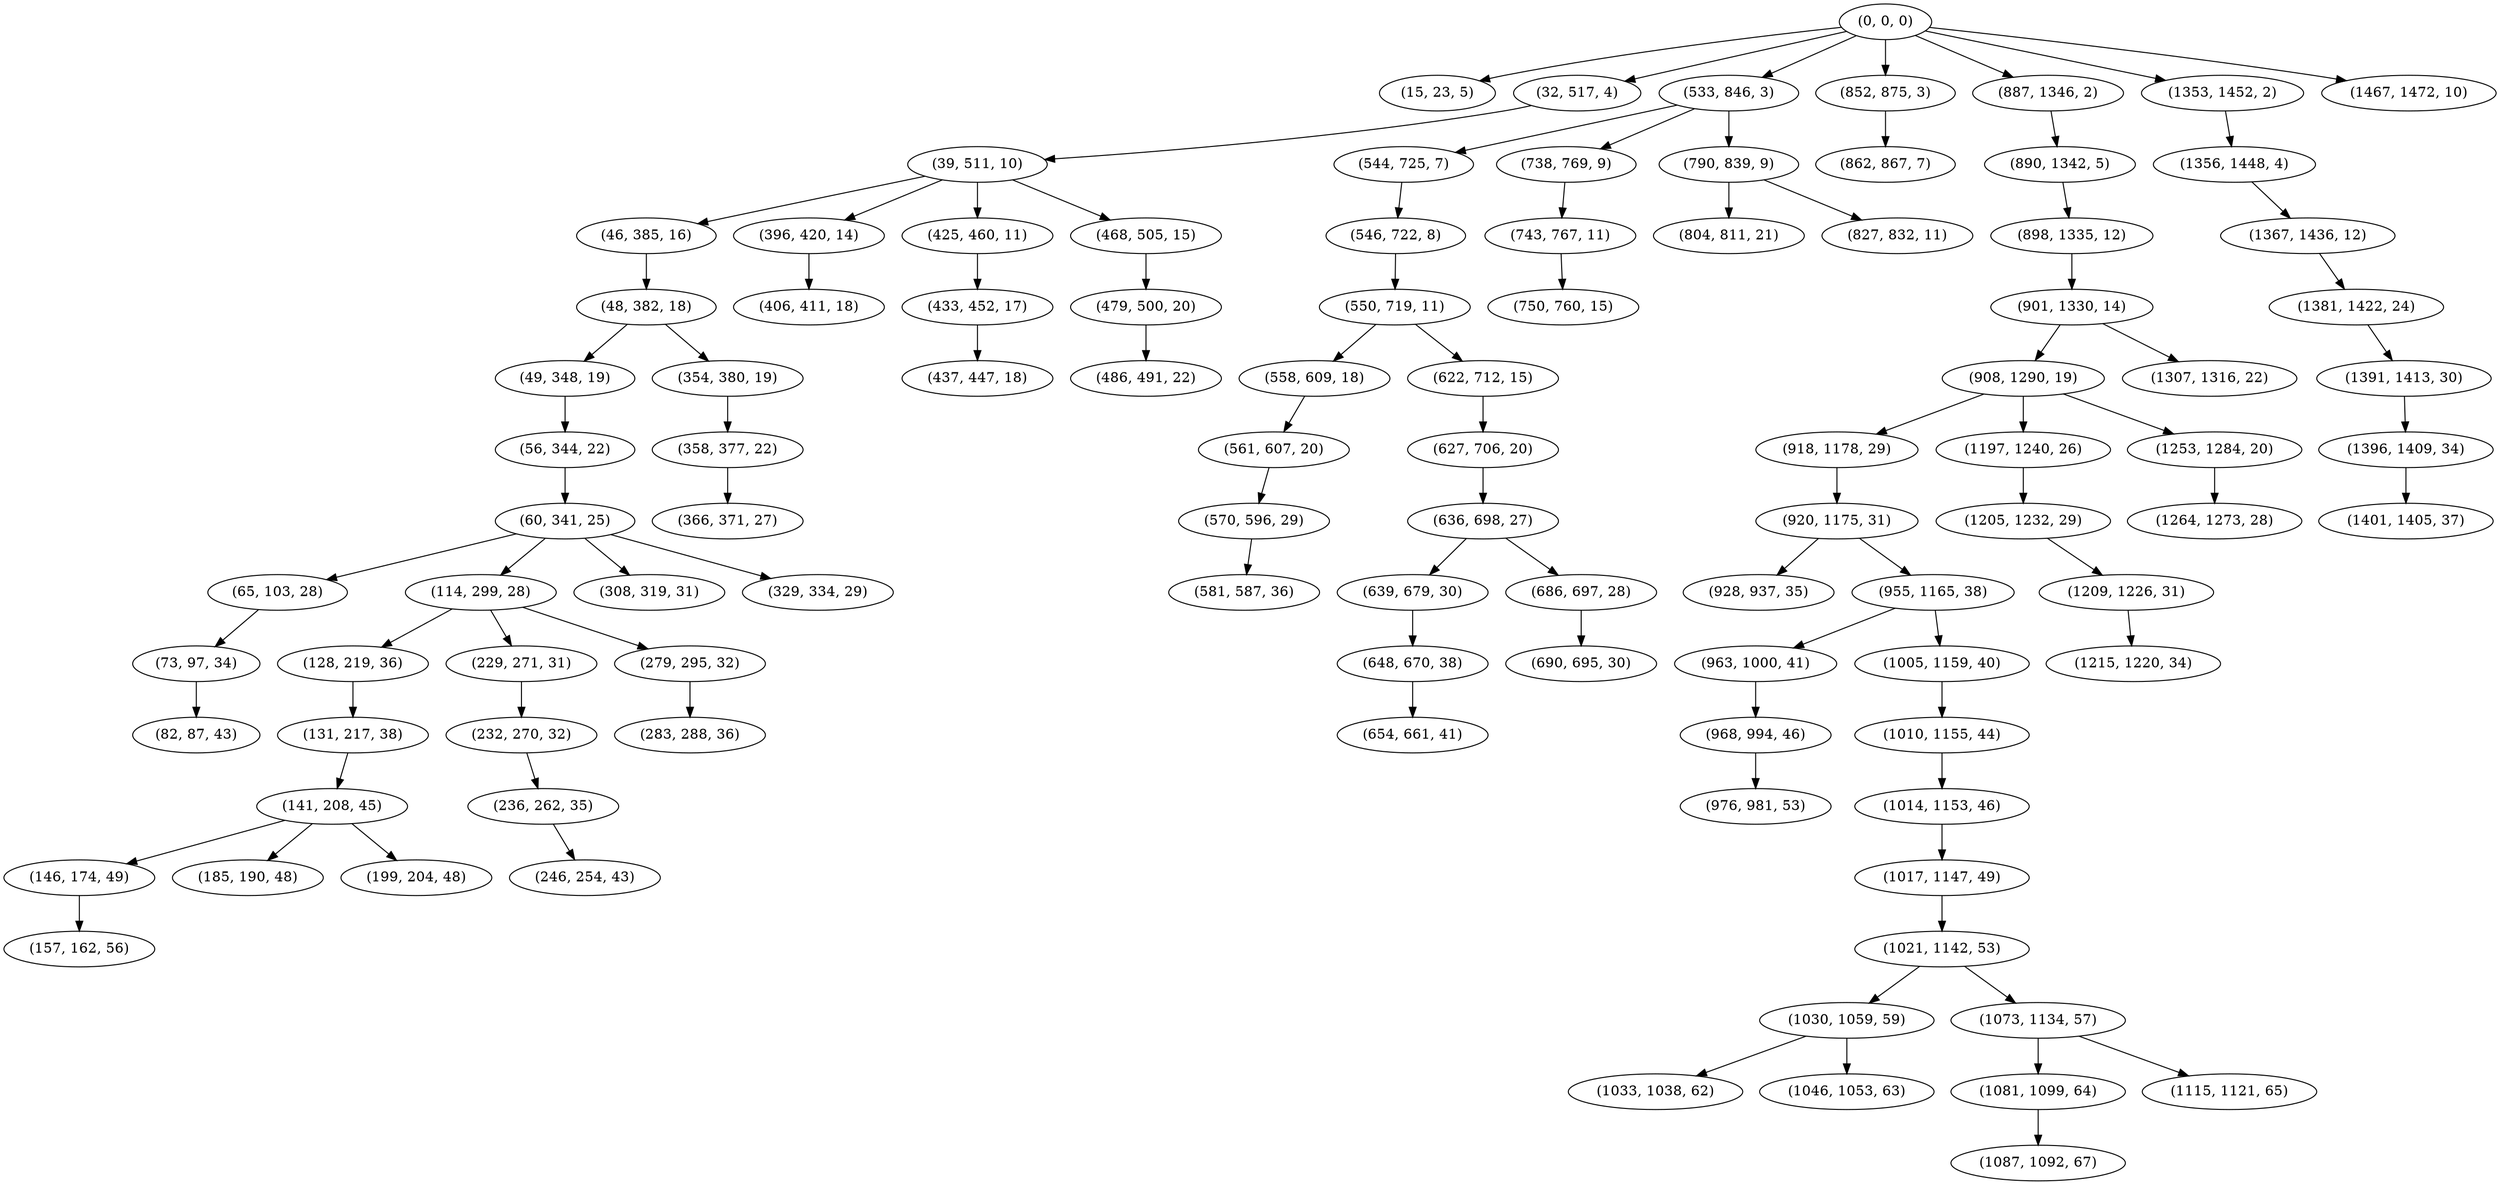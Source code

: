 digraph tree {
    "(0, 0, 0)";
    "(15, 23, 5)";
    "(32, 517, 4)";
    "(39, 511, 10)";
    "(46, 385, 16)";
    "(48, 382, 18)";
    "(49, 348, 19)";
    "(56, 344, 22)";
    "(60, 341, 25)";
    "(65, 103, 28)";
    "(73, 97, 34)";
    "(82, 87, 43)";
    "(114, 299, 28)";
    "(128, 219, 36)";
    "(131, 217, 38)";
    "(141, 208, 45)";
    "(146, 174, 49)";
    "(157, 162, 56)";
    "(185, 190, 48)";
    "(199, 204, 48)";
    "(229, 271, 31)";
    "(232, 270, 32)";
    "(236, 262, 35)";
    "(246, 254, 43)";
    "(279, 295, 32)";
    "(283, 288, 36)";
    "(308, 319, 31)";
    "(329, 334, 29)";
    "(354, 380, 19)";
    "(358, 377, 22)";
    "(366, 371, 27)";
    "(396, 420, 14)";
    "(406, 411, 18)";
    "(425, 460, 11)";
    "(433, 452, 17)";
    "(437, 447, 18)";
    "(468, 505, 15)";
    "(479, 500, 20)";
    "(486, 491, 22)";
    "(533, 846, 3)";
    "(544, 725, 7)";
    "(546, 722, 8)";
    "(550, 719, 11)";
    "(558, 609, 18)";
    "(561, 607, 20)";
    "(570, 596, 29)";
    "(581, 587, 36)";
    "(622, 712, 15)";
    "(627, 706, 20)";
    "(636, 698, 27)";
    "(639, 679, 30)";
    "(648, 670, 38)";
    "(654, 661, 41)";
    "(686, 697, 28)";
    "(690, 695, 30)";
    "(738, 769, 9)";
    "(743, 767, 11)";
    "(750, 760, 15)";
    "(790, 839, 9)";
    "(804, 811, 21)";
    "(827, 832, 11)";
    "(852, 875, 3)";
    "(862, 867, 7)";
    "(887, 1346, 2)";
    "(890, 1342, 5)";
    "(898, 1335, 12)";
    "(901, 1330, 14)";
    "(908, 1290, 19)";
    "(918, 1178, 29)";
    "(920, 1175, 31)";
    "(928, 937, 35)";
    "(955, 1165, 38)";
    "(963, 1000, 41)";
    "(968, 994, 46)";
    "(976, 981, 53)";
    "(1005, 1159, 40)";
    "(1010, 1155, 44)";
    "(1014, 1153, 46)";
    "(1017, 1147, 49)";
    "(1021, 1142, 53)";
    "(1030, 1059, 59)";
    "(1033, 1038, 62)";
    "(1046, 1053, 63)";
    "(1073, 1134, 57)";
    "(1081, 1099, 64)";
    "(1087, 1092, 67)";
    "(1115, 1121, 65)";
    "(1197, 1240, 26)";
    "(1205, 1232, 29)";
    "(1209, 1226, 31)";
    "(1215, 1220, 34)";
    "(1253, 1284, 20)";
    "(1264, 1273, 28)";
    "(1307, 1316, 22)";
    "(1353, 1452, 2)";
    "(1356, 1448, 4)";
    "(1367, 1436, 12)";
    "(1381, 1422, 24)";
    "(1391, 1413, 30)";
    "(1396, 1409, 34)";
    "(1401, 1405, 37)";
    "(1467, 1472, 10)";
    "(0, 0, 0)" -> "(15, 23, 5)";
    "(0, 0, 0)" -> "(32, 517, 4)";
    "(0, 0, 0)" -> "(533, 846, 3)";
    "(0, 0, 0)" -> "(852, 875, 3)";
    "(0, 0, 0)" -> "(887, 1346, 2)";
    "(0, 0, 0)" -> "(1353, 1452, 2)";
    "(0, 0, 0)" -> "(1467, 1472, 10)";
    "(32, 517, 4)" -> "(39, 511, 10)";
    "(39, 511, 10)" -> "(46, 385, 16)";
    "(39, 511, 10)" -> "(396, 420, 14)";
    "(39, 511, 10)" -> "(425, 460, 11)";
    "(39, 511, 10)" -> "(468, 505, 15)";
    "(46, 385, 16)" -> "(48, 382, 18)";
    "(48, 382, 18)" -> "(49, 348, 19)";
    "(48, 382, 18)" -> "(354, 380, 19)";
    "(49, 348, 19)" -> "(56, 344, 22)";
    "(56, 344, 22)" -> "(60, 341, 25)";
    "(60, 341, 25)" -> "(65, 103, 28)";
    "(60, 341, 25)" -> "(114, 299, 28)";
    "(60, 341, 25)" -> "(308, 319, 31)";
    "(60, 341, 25)" -> "(329, 334, 29)";
    "(65, 103, 28)" -> "(73, 97, 34)";
    "(73, 97, 34)" -> "(82, 87, 43)";
    "(114, 299, 28)" -> "(128, 219, 36)";
    "(114, 299, 28)" -> "(229, 271, 31)";
    "(114, 299, 28)" -> "(279, 295, 32)";
    "(128, 219, 36)" -> "(131, 217, 38)";
    "(131, 217, 38)" -> "(141, 208, 45)";
    "(141, 208, 45)" -> "(146, 174, 49)";
    "(141, 208, 45)" -> "(185, 190, 48)";
    "(141, 208, 45)" -> "(199, 204, 48)";
    "(146, 174, 49)" -> "(157, 162, 56)";
    "(229, 271, 31)" -> "(232, 270, 32)";
    "(232, 270, 32)" -> "(236, 262, 35)";
    "(236, 262, 35)" -> "(246, 254, 43)";
    "(279, 295, 32)" -> "(283, 288, 36)";
    "(354, 380, 19)" -> "(358, 377, 22)";
    "(358, 377, 22)" -> "(366, 371, 27)";
    "(396, 420, 14)" -> "(406, 411, 18)";
    "(425, 460, 11)" -> "(433, 452, 17)";
    "(433, 452, 17)" -> "(437, 447, 18)";
    "(468, 505, 15)" -> "(479, 500, 20)";
    "(479, 500, 20)" -> "(486, 491, 22)";
    "(533, 846, 3)" -> "(544, 725, 7)";
    "(533, 846, 3)" -> "(738, 769, 9)";
    "(533, 846, 3)" -> "(790, 839, 9)";
    "(544, 725, 7)" -> "(546, 722, 8)";
    "(546, 722, 8)" -> "(550, 719, 11)";
    "(550, 719, 11)" -> "(558, 609, 18)";
    "(550, 719, 11)" -> "(622, 712, 15)";
    "(558, 609, 18)" -> "(561, 607, 20)";
    "(561, 607, 20)" -> "(570, 596, 29)";
    "(570, 596, 29)" -> "(581, 587, 36)";
    "(622, 712, 15)" -> "(627, 706, 20)";
    "(627, 706, 20)" -> "(636, 698, 27)";
    "(636, 698, 27)" -> "(639, 679, 30)";
    "(636, 698, 27)" -> "(686, 697, 28)";
    "(639, 679, 30)" -> "(648, 670, 38)";
    "(648, 670, 38)" -> "(654, 661, 41)";
    "(686, 697, 28)" -> "(690, 695, 30)";
    "(738, 769, 9)" -> "(743, 767, 11)";
    "(743, 767, 11)" -> "(750, 760, 15)";
    "(790, 839, 9)" -> "(804, 811, 21)";
    "(790, 839, 9)" -> "(827, 832, 11)";
    "(852, 875, 3)" -> "(862, 867, 7)";
    "(887, 1346, 2)" -> "(890, 1342, 5)";
    "(890, 1342, 5)" -> "(898, 1335, 12)";
    "(898, 1335, 12)" -> "(901, 1330, 14)";
    "(901, 1330, 14)" -> "(908, 1290, 19)";
    "(901, 1330, 14)" -> "(1307, 1316, 22)";
    "(908, 1290, 19)" -> "(918, 1178, 29)";
    "(908, 1290, 19)" -> "(1197, 1240, 26)";
    "(908, 1290, 19)" -> "(1253, 1284, 20)";
    "(918, 1178, 29)" -> "(920, 1175, 31)";
    "(920, 1175, 31)" -> "(928, 937, 35)";
    "(920, 1175, 31)" -> "(955, 1165, 38)";
    "(955, 1165, 38)" -> "(963, 1000, 41)";
    "(955, 1165, 38)" -> "(1005, 1159, 40)";
    "(963, 1000, 41)" -> "(968, 994, 46)";
    "(968, 994, 46)" -> "(976, 981, 53)";
    "(1005, 1159, 40)" -> "(1010, 1155, 44)";
    "(1010, 1155, 44)" -> "(1014, 1153, 46)";
    "(1014, 1153, 46)" -> "(1017, 1147, 49)";
    "(1017, 1147, 49)" -> "(1021, 1142, 53)";
    "(1021, 1142, 53)" -> "(1030, 1059, 59)";
    "(1021, 1142, 53)" -> "(1073, 1134, 57)";
    "(1030, 1059, 59)" -> "(1033, 1038, 62)";
    "(1030, 1059, 59)" -> "(1046, 1053, 63)";
    "(1073, 1134, 57)" -> "(1081, 1099, 64)";
    "(1073, 1134, 57)" -> "(1115, 1121, 65)";
    "(1081, 1099, 64)" -> "(1087, 1092, 67)";
    "(1197, 1240, 26)" -> "(1205, 1232, 29)";
    "(1205, 1232, 29)" -> "(1209, 1226, 31)";
    "(1209, 1226, 31)" -> "(1215, 1220, 34)";
    "(1253, 1284, 20)" -> "(1264, 1273, 28)";
    "(1353, 1452, 2)" -> "(1356, 1448, 4)";
    "(1356, 1448, 4)" -> "(1367, 1436, 12)";
    "(1367, 1436, 12)" -> "(1381, 1422, 24)";
    "(1381, 1422, 24)" -> "(1391, 1413, 30)";
    "(1391, 1413, 30)" -> "(1396, 1409, 34)";
    "(1396, 1409, 34)" -> "(1401, 1405, 37)";
}
